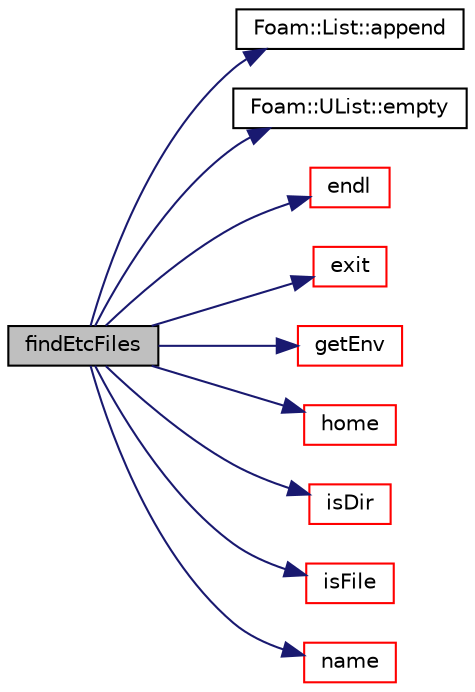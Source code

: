 digraph "findEtcFiles"
{
  bgcolor="transparent";
  edge [fontname="Helvetica",fontsize="10",labelfontname="Helvetica",labelfontsize="10"];
  node [fontname="Helvetica",fontsize="10",shape=record];
  rankdir="LR";
  Node97049 [label="findEtcFiles",height=0.2,width=0.4,color="black", fillcolor="grey75", style="filled", fontcolor="black"];
  Node97049 -> Node97050 [color="midnightblue",fontsize="10",style="solid",fontname="Helvetica"];
  Node97050 [label="Foam::List::append",height=0.2,width=0.4,color="black",URL="$a26833.html#a399dd2bf0d9a32016717dc90126f016b",tooltip="Append an element at the end of the list. "];
  Node97049 -> Node97051 [color="midnightblue",fontsize="10",style="solid",fontname="Helvetica"];
  Node97051 [label="Foam::UList::empty",height=0.2,width=0.4,color="black",URL="$a26837.html#a644718bb2fb240de962dc3c9a1fdf0dc",tooltip="Return true if the UList is empty (ie, size() is zero) "];
  Node97049 -> Node97052 [color="midnightblue",fontsize="10",style="solid",fontname="Helvetica"];
  Node97052 [label="endl",height=0.2,width=0.4,color="red",URL="$a21851.html#a2db8fe02a0d3909e9351bb4275b23ce4",tooltip="Add newline and flush stream. "];
  Node97049 -> Node97054 [color="midnightblue",fontsize="10",style="solid",fontname="Helvetica"];
  Node97054 [label="exit",height=0.2,width=0.4,color="red",URL="$a21851.html#a06ca7250d8e89caf05243ec094843642"];
  Node97049 -> Node97101 [color="midnightblue",fontsize="10",style="solid",fontname="Helvetica"];
  Node97101 [label="getEnv",height=0.2,width=0.4,color="red",URL="$a21851.html#aa811843798d715931c4c97ff949a89f3",tooltip="Return environment variable of given name. "];
  Node97049 -> Node97104 [color="midnightblue",fontsize="10",style="solid",fontname="Helvetica"];
  Node97104 [label="home",height=0.2,width=0.4,color="red",URL="$a21851.html#ae3d3ec6ddc4a201cdcf369c6a46bcaba",tooltip="Return home directory path name for the current user. "];
  Node97049 -> Node97105 [color="midnightblue",fontsize="10",style="solid",fontname="Helvetica"];
  Node97105 [label="isDir",height=0.2,width=0.4,color="red",URL="$a21851.html#a9c9cf5d33b9c5961f835aefe5d860c5a",tooltip="Does the name exist as a DIRECTORY in the file system? "];
  Node97049 -> Node97111 [color="midnightblue",fontsize="10",style="solid",fontname="Helvetica"];
  Node97111 [label="isFile",height=0.2,width=0.4,color="red",URL="$a21851.html#a1cf13d004cf482571af182540a8d1526",tooltip="Does the name exist as a FILE in the file system? "];
  Node97049 -> Node97112 [color="midnightblue",fontsize="10",style="solid",fontname="Helvetica"];
  Node97112 [label="name",height=0.2,width=0.4,color="red",URL="$a21851.html#adcb0df2bd4953cb6bb390272d8263c3a",tooltip="Return a string representation of a complex. "];
}
